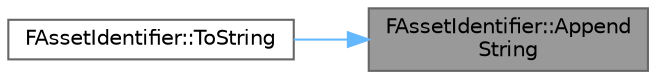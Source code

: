 digraph "FAssetIdentifier::AppendString"
{
 // INTERACTIVE_SVG=YES
 // LATEX_PDF_SIZE
  bgcolor="transparent";
  edge [fontname=Helvetica,fontsize=10,labelfontname=Helvetica,labelfontsize=10];
  node [fontname=Helvetica,fontsize=10,shape=box,height=0.2,width=0.4];
  rankdir="RL";
  Node1 [id="Node000001",label="FAssetIdentifier::Append\lString",height=0.2,width=0.4,color="gray40", fillcolor="grey60", style="filled", fontcolor="black",tooltip="Appends to the given builder the string version of this identifier in Package.Object::Name format."];
  Node1 -> Node2 [id="edge1_Node000001_Node000002",dir="back",color="steelblue1",style="solid",tooltip=" "];
  Node2 [id="Node000002",label="FAssetIdentifier::ToString",height=0.2,width=0.4,color="grey40", fillcolor="white", style="filled",URL="$da/d0e/structFAssetIdentifier.html#acc98b1c7e5bc885eccf59b4cccc4313f",tooltip="Returns string version of this identifier in Package.Object::Name format."];
}
